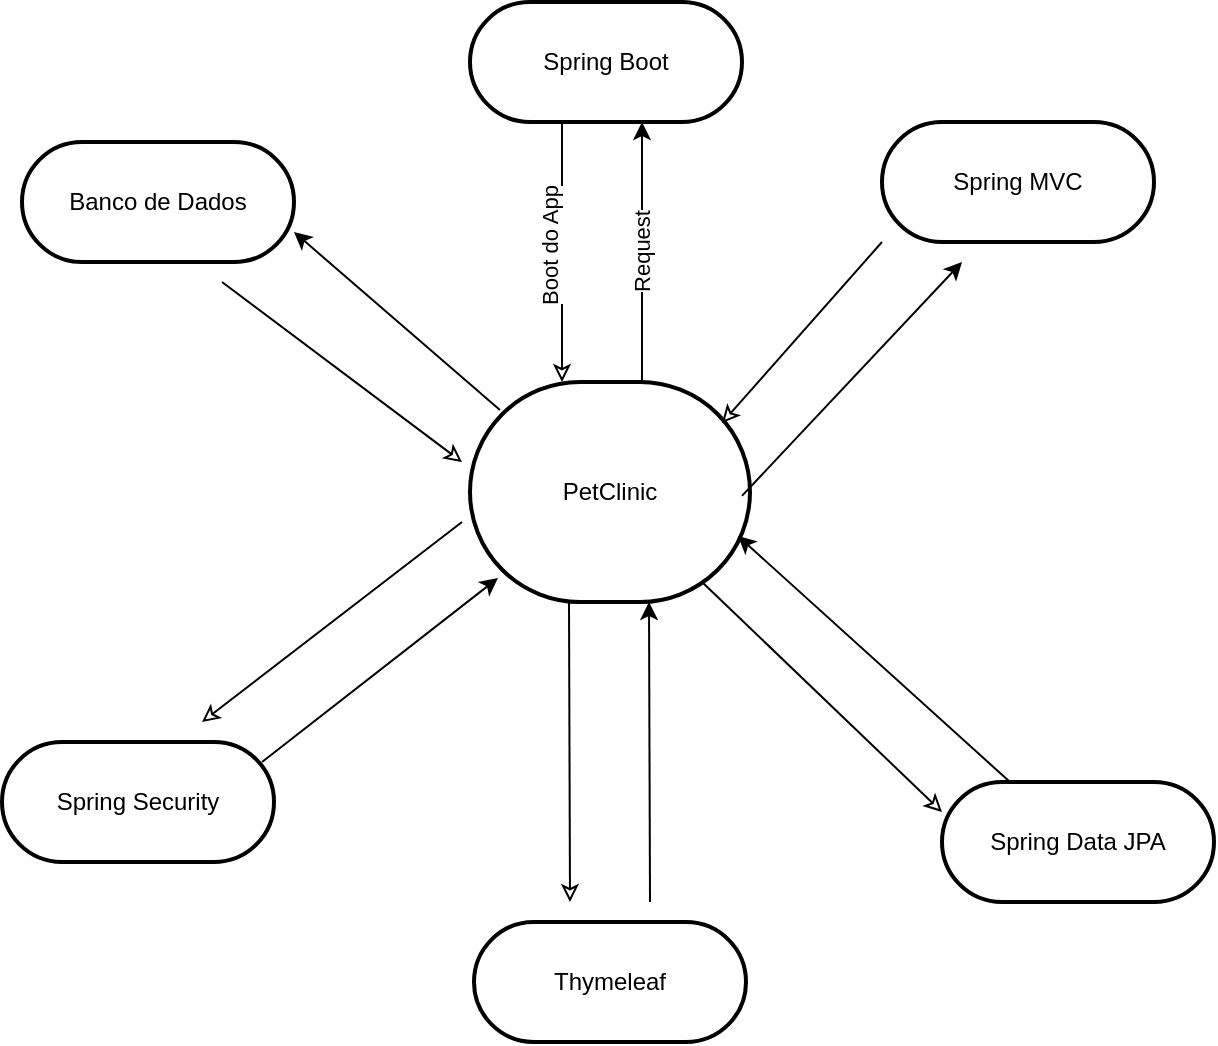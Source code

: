 <mxfile version="26.1.3">
  <diagram name="Page-1" id="LbpRM2pN-yydyGVT0pWw">
    <mxGraphModel dx="1783" dy="963" grid="1" gridSize="10" guides="1" tooltips="1" connect="1" arrows="1" fold="1" page="1" pageScale="1" pageWidth="827" pageHeight="1169" math="0" shadow="0">
      <root>
        <mxCell id="0" />
        <mxCell id="1" parent="0" />
        <mxCell id="EONak61oiMU0LbJAnZIw-74" value="PetClinic" style="rounded=1;whiteSpace=wrap;html=1;absoluteArcSize=1;arcSize=140;strokeWidth=2;" parent="1" vertex="1">
          <mxGeometry x="344" y="370" width="140" height="110" as="geometry" />
        </mxCell>
        <mxCell id="EONak61oiMU0LbJAnZIw-75" value="Boot do App" style="endArrow=none;startArrow=classic;html=1;rounded=0;startFill=0;verticalAlign=bottom;labelPosition=center;verticalLabelPosition=top;align=center;horizontal=0;" parent="1" edge="1">
          <mxGeometry width="50" height="50" relative="1" as="geometry">
            <mxPoint x="390" y="370" as="sourcePoint" />
            <mxPoint x="390" y="240" as="targetPoint" />
          </mxGeometry>
        </mxCell>
        <mxCell id="EONak61oiMU0LbJAnZIw-76" value="Request" style="endArrow=classic;startArrow=none;html=1;rounded=0;startFill=0;endFill=1;horizontal=0;" parent="1" edge="1">
          <mxGeometry width="50" height="50" relative="1" as="geometry">
            <mxPoint x="430" y="370" as="sourcePoint" />
            <mxPoint x="430" y="240" as="targetPoint" />
          </mxGeometry>
        </mxCell>
        <mxCell id="EONak61oiMU0LbJAnZIw-77" value="" style="endArrow=none;startArrow=classic;html=1;rounded=0;startFill=0;exitX=1;exitY=0.25;exitDx=0;exitDy=0;entryX=0;entryY=1;entryDx=0;entryDy=0;horizontal=0;labelPosition=center;verticalLabelPosition=middle;align=center;verticalAlign=bottom;fontStyle=0" parent="1" target="EONak61oiMU0LbJAnZIw-83" edge="1">
          <mxGeometry width="50" height="50" relative="1" as="geometry">
            <mxPoint x="470" y="390.5" as="sourcePoint" />
            <mxPoint x="532.064" y="313.5" as="targetPoint" />
          </mxGeometry>
        </mxCell>
        <mxCell id="EONak61oiMU0LbJAnZIw-78" value="" style="endArrow=classic;startArrow=none;html=1;rounded=0;startFill=0;endFill=1;exitX=0.971;exitY=0.636;exitDx=0;exitDy=0;exitPerimeter=0;" parent="1" edge="1">
          <mxGeometry width="50" height="50" relative="1" as="geometry">
            <mxPoint x="480.0" y="426.96" as="sourcePoint" />
            <mxPoint x="590" y="310" as="targetPoint" />
          </mxGeometry>
        </mxCell>
        <mxCell id="EONak61oiMU0LbJAnZIw-79" value="Spring Boot" style="rounded=1;whiteSpace=wrap;html=1;absoluteArcSize=1;arcSize=62;strokeWidth=2;" parent="1" vertex="1">
          <mxGeometry x="344" y="180" width="136" height="60" as="geometry" />
        </mxCell>
        <mxCell id="EONak61oiMU0LbJAnZIw-80" value="Banco de Dados" style="rounded=1;whiteSpace=wrap;html=1;absoluteArcSize=1;arcSize=62;strokeWidth=2;" parent="1" vertex="1">
          <mxGeometry x="120" y="250" width="136" height="60" as="geometry" />
        </mxCell>
        <mxCell id="EONak61oiMU0LbJAnZIw-83" value="Spring MVC" style="rounded=1;whiteSpace=wrap;html=1;absoluteArcSize=1;arcSize=62;strokeWidth=2;" parent="1" vertex="1">
          <mxGeometry x="550" y="240" width="136" height="60" as="geometry" />
        </mxCell>
        <mxCell id="EONak61oiMU0LbJAnZIw-84" value="Spring Data JPA" style="rounded=1;whiteSpace=wrap;html=1;absoluteArcSize=1;arcSize=62;strokeWidth=2;" parent="1" vertex="1">
          <mxGeometry x="580" y="570" width="136" height="60" as="geometry" />
        </mxCell>
        <mxCell id="EONak61oiMU0LbJAnZIw-86" value="Spring Security" style="rounded=1;whiteSpace=wrap;html=1;absoluteArcSize=1;arcSize=62;strokeWidth=2;" parent="1" vertex="1">
          <mxGeometry x="110" y="550" width="136" height="60" as="geometry" />
        </mxCell>
        <mxCell id="EONak61oiMU0LbJAnZIw-87" value="Thymeleaf" style="rounded=1;whiteSpace=wrap;html=1;absoluteArcSize=1;arcSize=62;strokeWidth=2;" parent="1" vertex="1">
          <mxGeometry x="346" y="640" width="136" height="60" as="geometry" />
        </mxCell>
        <mxCell id="EONak61oiMU0LbJAnZIw-88" value="" style="endArrow=classic;startArrow=none;html=1;rounded=0;startFill=0;endFill=1;entryX=0.957;entryY=0.7;entryDx=0;entryDy=0;entryPerimeter=0;exitX=0.25;exitY=0;exitDx=0;exitDy=0;" parent="1" source="EONak61oiMU0LbJAnZIw-84" target="EONak61oiMU0LbJAnZIw-74" edge="1">
          <mxGeometry width="50" height="50" relative="1" as="geometry">
            <mxPoint x="600" y="530" as="sourcePoint" />
            <mxPoint x="600" y="400" as="targetPoint" />
          </mxGeometry>
        </mxCell>
        <mxCell id="EONak61oiMU0LbJAnZIw-89" value="" style="endArrow=none;startArrow=classic;html=1;rounded=0;startFill=0;exitX=0;exitY=0.25;exitDx=0;exitDy=0;" parent="1" source="EONak61oiMU0LbJAnZIw-84" edge="1">
          <mxGeometry width="50" height="50" relative="1" as="geometry">
            <mxPoint x="550" y="560" as="sourcePoint" />
            <mxPoint x="460" y="470" as="targetPoint" />
          </mxGeometry>
        </mxCell>
        <mxCell id="EONak61oiMU0LbJAnZIw-90" value="" style="endArrow=classic;startArrow=none;html=1;rounded=0;startFill=0;endFill=1;" parent="1" edge="1">
          <mxGeometry width="50" height="50" relative="1" as="geometry">
            <mxPoint x="434" y="630" as="sourcePoint" />
            <mxPoint x="433.5" y="480" as="targetPoint" />
          </mxGeometry>
        </mxCell>
        <mxCell id="EONak61oiMU0LbJAnZIw-91" value="" style="endArrow=none;startArrow=classic;html=1;rounded=0;startFill=0;" parent="1" edge="1">
          <mxGeometry width="50" height="50" relative="1" as="geometry">
            <mxPoint x="394" y="630" as="sourcePoint" />
            <mxPoint x="393.5" y="480" as="targetPoint" />
          </mxGeometry>
        </mxCell>
        <mxCell id="EONak61oiMU0LbJAnZIw-92" value="" style="endArrow=none;startArrow=classic;html=1;rounded=0;startFill=0;" parent="1" edge="1">
          <mxGeometry width="50" height="50" relative="1" as="geometry">
            <mxPoint x="210" y="540" as="sourcePoint" />
            <mxPoint x="340" y="440" as="targetPoint" />
          </mxGeometry>
        </mxCell>
        <mxCell id="EONak61oiMU0LbJAnZIw-93" value="" style="endArrow=classic;startArrow=none;html=1;rounded=0;startFill=0;endFill=1;entryX=0.1;entryY=0.891;entryDx=0;entryDy=0;entryPerimeter=0;exitX=0.956;exitY=0.167;exitDx=0;exitDy=0;exitPerimeter=0;" parent="1" source="EONak61oiMU0LbJAnZIw-86" target="EONak61oiMU0LbJAnZIw-74" edge="1">
          <mxGeometry width="50" height="50" relative="1" as="geometry">
            <mxPoint x="284" y="523" as="sourcePoint" />
            <mxPoint x="178" y="420" as="targetPoint" />
          </mxGeometry>
        </mxCell>
        <mxCell id="EONak61oiMU0LbJAnZIw-94" value="" style="endArrow=none;startArrow=classic;html=1;rounded=0;startFill=0;" parent="1" edge="1">
          <mxGeometry width="50" height="50" relative="1" as="geometry">
            <mxPoint x="340" y="410" as="sourcePoint" />
            <mxPoint x="220" y="320" as="targetPoint" />
          </mxGeometry>
        </mxCell>
        <mxCell id="EONak61oiMU0LbJAnZIw-95" value="" style="endArrow=classic;startArrow=none;html=1;rounded=0;startFill=0;endFill=1;exitX=0.107;exitY=0.127;exitDx=0;exitDy=0;exitPerimeter=0;entryX=1;entryY=0.75;entryDx=0;entryDy=0;" parent="1" source="EONak61oiMU0LbJAnZIw-74" target="EONak61oiMU0LbJAnZIw-80" edge="1">
          <mxGeometry width="50" height="50" relative="1" as="geometry">
            <mxPoint x="236.0" y="406.96" as="sourcePoint" />
            <mxPoint x="346" y="290" as="targetPoint" />
          </mxGeometry>
        </mxCell>
      </root>
    </mxGraphModel>
  </diagram>
</mxfile>
